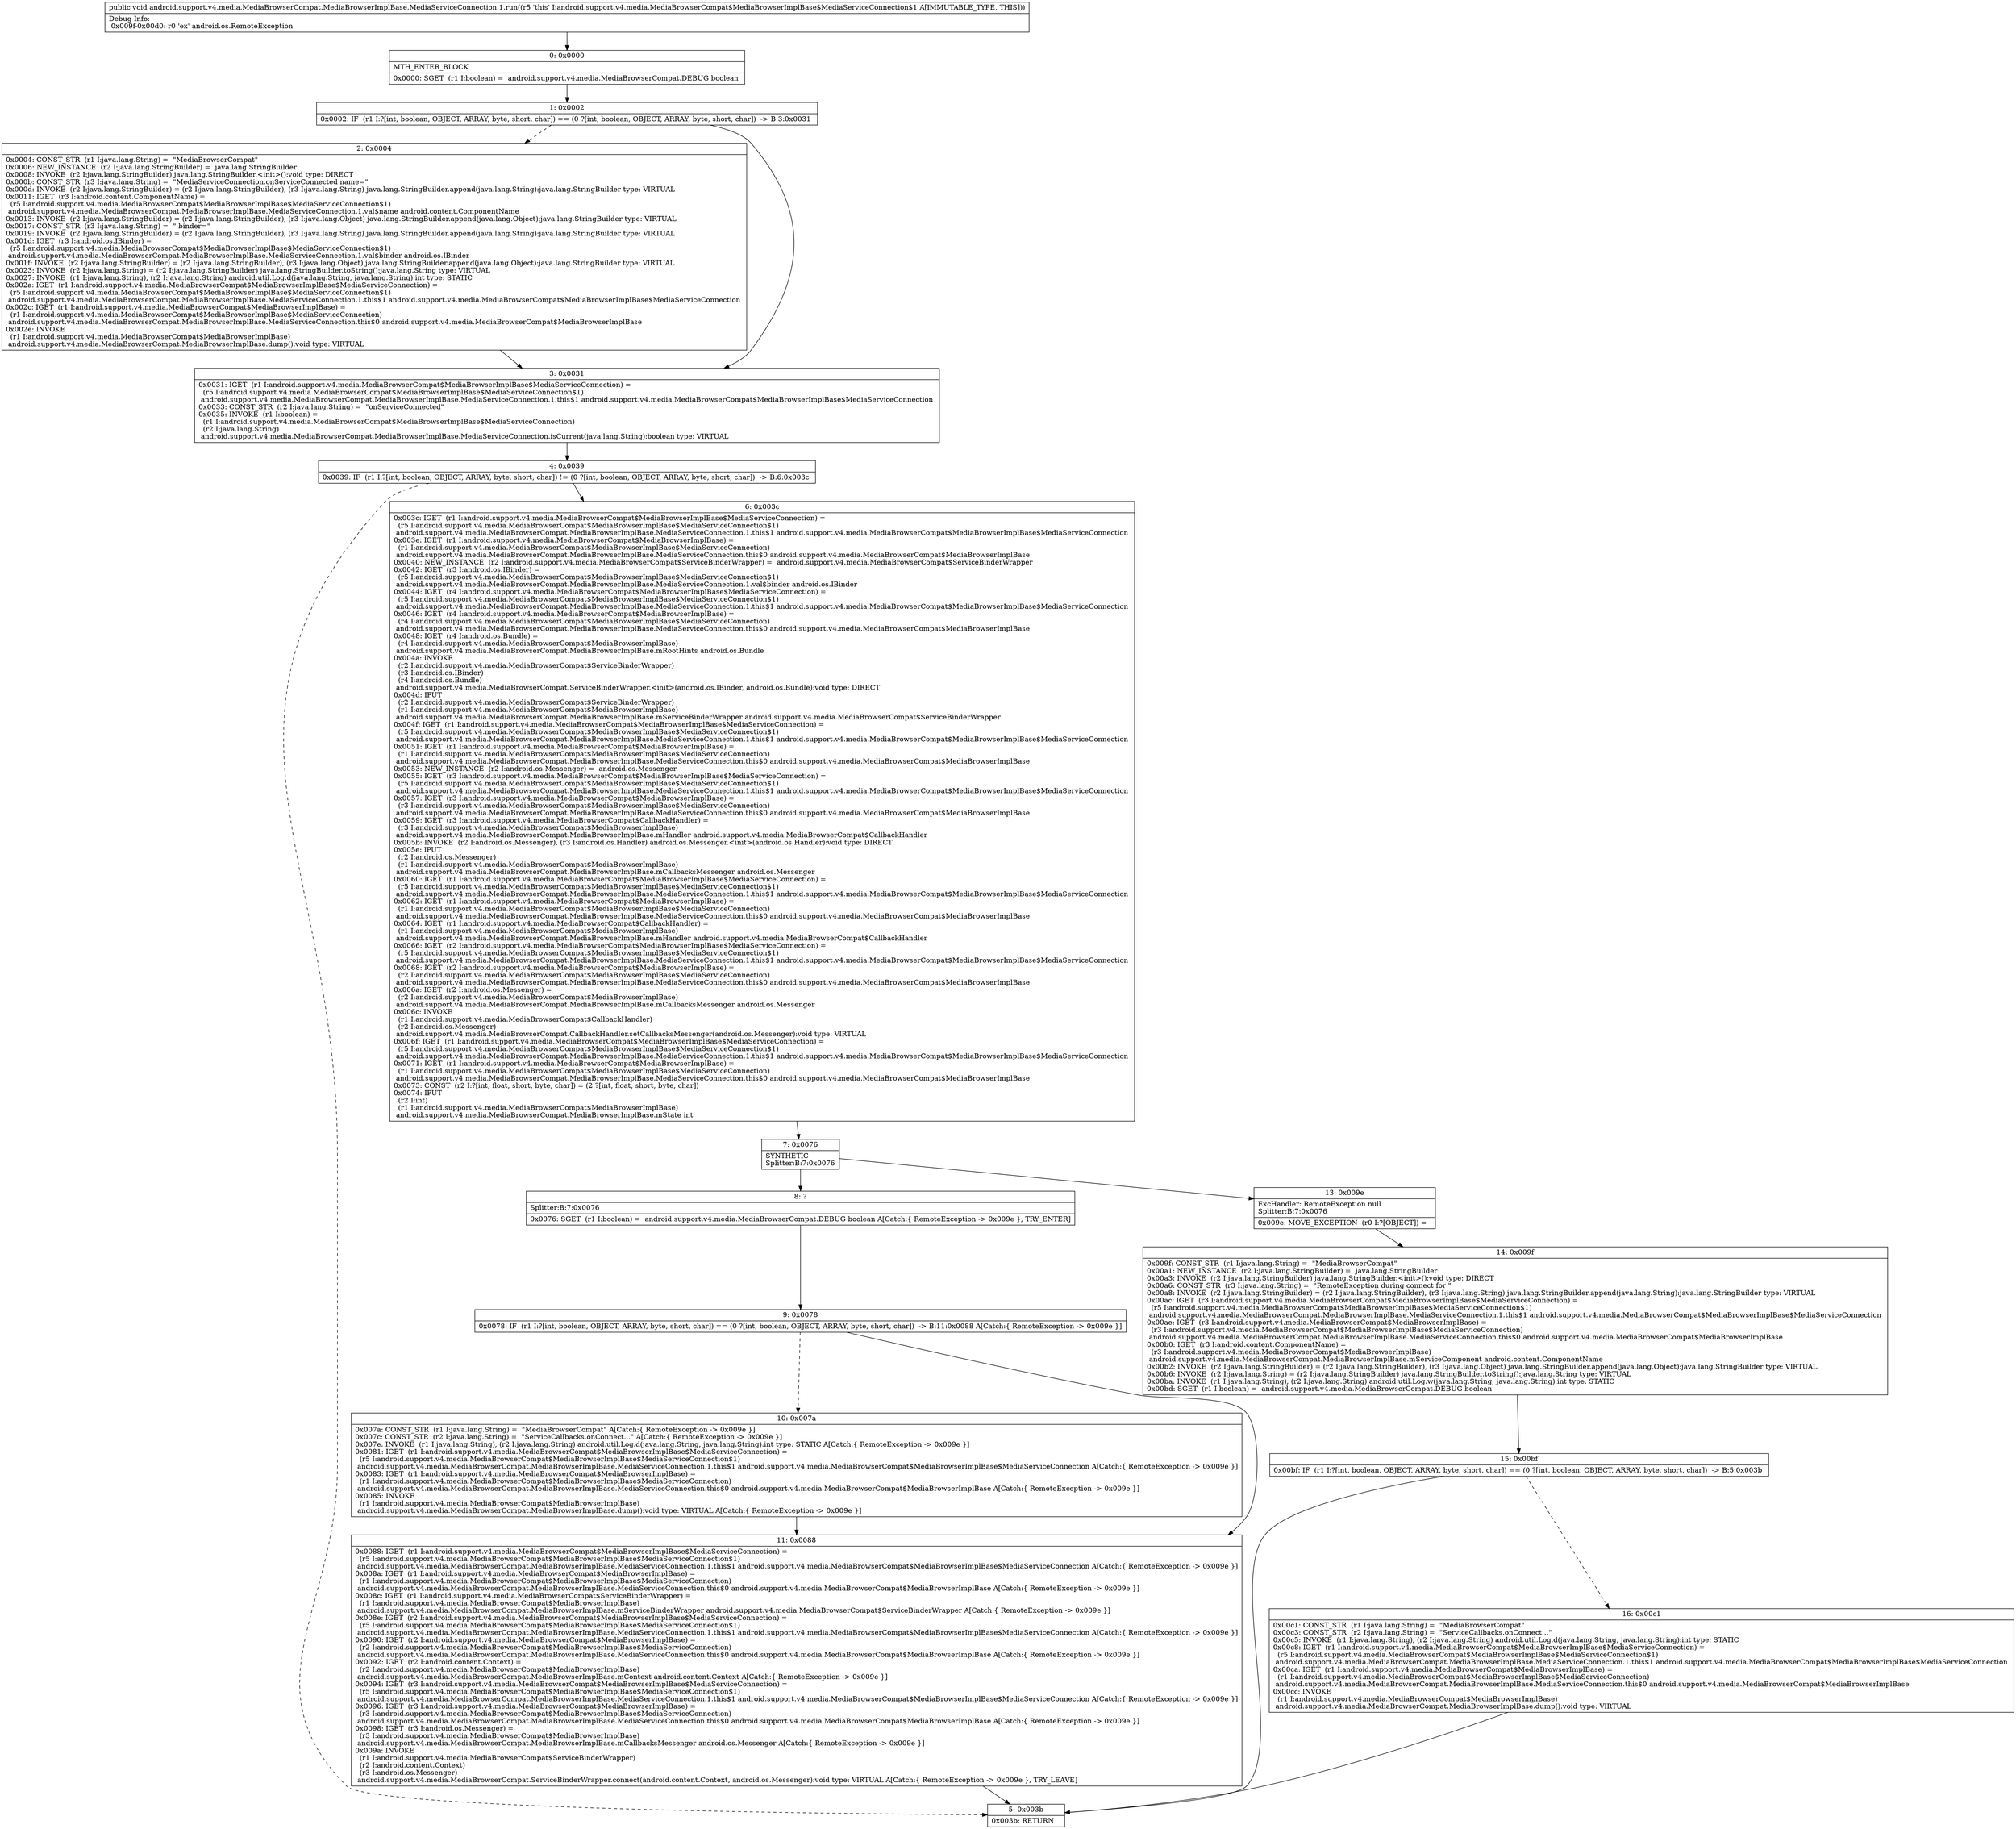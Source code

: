 digraph "CFG forandroid.support.v4.media.MediaBrowserCompat.MediaBrowserImplBase.MediaServiceConnection.1.run()V" {
Node_0 [shape=record,label="{0\:\ 0x0000|MTH_ENTER_BLOCK\l|0x0000: SGET  (r1 I:boolean) =  android.support.v4.media.MediaBrowserCompat.DEBUG boolean \l}"];
Node_1 [shape=record,label="{1\:\ 0x0002|0x0002: IF  (r1 I:?[int, boolean, OBJECT, ARRAY, byte, short, char]) == (0 ?[int, boolean, OBJECT, ARRAY, byte, short, char])  \-\> B:3:0x0031 \l}"];
Node_2 [shape=record,label="{2\:\ 0x0004|0x0004: CONST_STR  (r1 I:java.lang.String) =  \"MediaBrowserCompat\" \l0x0006: NEW_INSTANCE  (r2 I:java.lang.StringBuilder) =  java.lang.StringBuilder \l0x0008: INVOKE  (r2 I:java.lang.StringBuilder) java.lang.StringBuilder.\<init\>():void type: DIRECT \l0x000b: CONST_STR  (r3 I:java.lang.String) =  \"MediaServiceConnection.onServiceConnected name=\" \l0x000d: INVOKE  (r2 I:java.lang.StringBuilder) = (r2 I:java.lang.StringBuilder), (r3 I:java.lang.String) java.lang.StringBuilder.append(java.lang.String):java.lang.StringBuilder type: VIRTUAL \l0x0011: IGET  (r3 I:android.content.ComponentName) = \l  (r5 I:android.support.v4.media.MediaBrowserCompat$MediaBrowserImplBase$MediaServiceConnection$1)\l android.support.v4.media.MediaBrowserCompat.MediaBrowserImplBase.MediaServiceConnection.1.val$name android.content.ComponentName \l0x0013: INVOKE  (r2 I:java.lang.StringBuilder) = (r2 I:java.lang.StringBuilder), (r3 I:java.lang.Object) java.lang.StringBuilder.append(java.lang.Object):java.lang.StringBuilder type: VIRTUAL \l0x0017: CONST_STR  (r3 I:java.lang.String) =  \" binder=\" \l0x0019: INVOKE  (r2 I:java.lang.StringBuilder) = (r2 I:java.lang.StringBuilder), (r3 I:java.lang.String) java.lang.StringBuilder.append(java.lang.String):java.lang.StringBuilder type: VIRTUAL \l0x001d: IGET  (r3 I:android.os.IBinder) = \l  (r5 I:android.support.v4.media.MediaBrowserCompat$MediaBrowserImplBase$MediaServiceConnection$1)\l android.support.v4.media.MediaBrowserCompat.MediaBrowserImplBase.MediaServiceConnection.1.val$binder android.os.IBinder \l0x001f: INVOKE  (r2 I:java.lang.StringBuilder) = (r2 I:java.lang.StringBuilder), (r3 I:java.lang.Object) java.lang.StringBuilder.append(java.lang.Object):java.lang.StringBuilder type: VIRTUAL \l0x0023: INVOKE  (r2 I:java.lang.String) = (r2 I:java.lang.StringBuilder) java.lang.StringBuilder.toString():java.lang.String type: VIRTUAL \l0x0027: INVOKE  (r1 I:java.lang.String), (r2 I:java.lang.String) android.util.Log.d(java.lang.String, java.lang.String):int type: STATIC \l0x002a: IGET  (r1 I:android.support.v4.media.MediaBrowserCompat$MediaBrowserImplBase$MediaServiceConnection) = \l  (r5 I:android.support.v4.media.MediaBrowserCompat$MediaBrowserImplBase$MediaServiceConnection$1)\l android.support.v4.media.MediaBrowserCompat.MediaBrowserImplBase.MediaServiceConnection.1.this$1 android.support.v4.media.MediaBrowserCompat$MediaBrowserImplBase$MediaServiceConnection \l0x002c: IGET  (r1 I:android.support.v4.media.MediaBrowserCompat$MediaBrowserImplBase) = \l  (r1 I:android.support.v4.media.MediaBrowserCompat$MediaBrowserImplBase$MediaServiceConnection)\l android.support.v4.media.MediaBrowserCompat.MediaBrowserImplBase.MediaServiceConnection.this$0 android.support.v4.media.MediaBrowserCompat$MediaBrowserImplBase \l0x002e: INVOKE  \l  (r1 I:android.support.v4.media.MediaBrowserCompat$MediaBrowserImplBase)\l android.support.v4.media.MediaBrowserCompat.MediaBrowserImplBase.dump():void type: VIRTUAL \l}"];
Node_3 [shape=record,label="{3\:\ 0x0031|0x0031: IGET  (r1 I:android.support.v4.media.MediaBrowserCompat$MediaBrowserImplBase$MediaServiceConnection) = \l  (r5 I:android.support.v4.media.MediaBrowserCompat$MediaBrowserImplBase$MediaServiceConnection$1)\l android.support.v4.media.MediaBrowserCompat.MediaBrowserImplBase.MediaServiceConnection.1.this$1 android.support.v4.media.MediaBrowserCompat$MediaBrowserImplBase$MediaServiceConnection \l0x0033: CONST_STR  (r2 I:java.lang.String) =  \"onServiceConnected\" \l0x0035: INVOKE  (r1 I:boolean) = \l  (r1 I:android.support.v4.media.MediaBrowserCompat$MediaBrowserImplBase$MediaServiceConnection)\l  (r2 I:java.lang.String)\l android.support.v4.media.MediaBrowserCompat.MediaBrowserImplBase.MediaServiceConnection.isCurrent(java.lang.String):boolean type: VIRTUAL \l}"];
Node_4 [shape=record,label="{4\:\ 0x0039|0x0039: IF  (r1 I:?[int, boolean, OBJECT, ARRAY, byte, short, char]) != (0 ?[int, boolean, OBJECT, ARRAY, byte, short, char])  \-\> B:6:0x003c \l}"];
Node_5 [shape=record,label="{5\:\ 0x003b|0x003b: RETURN   \l}"];
Node_6 [shape=record,label="{6\:\ 0x003c|0x003c: IGET  (r1 I:android.support.v4.media.MediaBrowserCompat$MediaBrowserImplBase$MediaServiceConnection) = \l  (r5 I:android.support.v4.media.MediaBrowserCompat$MediaBrowserImplBase$MediaServiceConnection$1)\l android.support.v4.media.MediaBrowserCompat.MediaBrowserImplBase.MediaServiceConnection.1.this$1 android.support.v4.media.MediaBrowserCompat$MediaBrowserImplBase$MediaServiceConnection \l0x003e: IGET  (r1 I:android.support.v4.media.MediaBrowserCompat$MediaBrowserImplBase) = \l  (r1 I:android.support.v4.media.MediaBrowserCompat$MediaBrowserImplBase$MediaServiceConnection)\l android.support.v4.media.MediaBrowserCompat.MediaBrowserImplBase.MediaServiceConnection.this$0 android.support.v4.media.MediaBrowserCompat$MediaBrowserImplBase \l0x0040: NEW_INSTANCE  (r2 I:android.support.v4.media.MediaBrowserCompat$ServiceBinderWrapper) =  android.support.v4.media.MediaBrowserCompat$ServiceBinderWrapper \l0x0042: IGET  (r3 I:android.os.IBinder) = \l  (r5 I:android.support.v4.media.MediaBrowserCompat$MediaBrowserImplBase$MediaServiceConnection$1)\l android.support.v4.media.MediaBrowserCompat.MediaBrowserImplBase.MediaServiceConnection.1.val$binder android.os.IBinder \l0x0044: IGET  (r4 I:android.support.v4.media.MediaBrowserCompat$MediaBrowserImplBase$MediaServiceConnection) = \l  (r5 I:android.support.v4.media.MediaBrowserCompat$MediaBrowserImplBase$MediaServiceConnection$1)\l android.support.v4.media.MediaBrowserCompat.MediaBrowserImplBase.MediaServiceConnection.1.this$1 android.support.v4.media.MediaBrowserCompat$MediaBrowserImplBase$MediaServiceConnection \l0x0046: IGET  (r4 I:android.support.v4.media.MediaBrowserCompat$MediaBrowserImplBase) = \l  (r4 I:android.support.v4.media.MediaBrowserCompat$MediaBrowserImplBase$MediaServiceConnection)\l android.support.v4.media.MediaBrowserCompat.MediaBrowserImplBase.MediaServiceConnection.this$0 android.support.v4.media.MediaBrowserCompat$MediaBrowserImplBase \l0x0048: IGET  (r4 I:android.os.Bundle) = \l  (r4 I:android.support.v4.media.MediaBrowserCompat$MediaBrowserImplBase)\l android.support.v4.media.MediaBrowserCompat.MediaBrowserImplBase.mRootHints android.os.Bundle \l0x004a: INVOKE  \l  (r2 I:android.support.v4.media.MediaBrowserCompat$ServiceBinderWrapper)\l  (r3 I:android.os.IBinder)\l  (r4 I:android.os.Bundle)\l android.support.v4.media.MediaBrowserCompat.ServiceBinderWrapper.\<init\>(android.os.IBinder, android.os.Bundle):void type: DIRECT \l0x004d: IPUT  \l  (r2 I:android.support.v4.media.MediaBrowserCompat$ServiceBinderWrapper)\l  (r1 I:android.support.v4.media.MediaBrowserCompat$MediaBrowserImplBase)\l android.support.v4.media.MediaBrowserCompat.MediaBrowserImplBase.mServiceBinderWrapper android.support.v4.media.MediaBrowserCompat$ServiceBinderWrapper \l0x004f: IGET  (r1 I:android.support.v4.media.MediaBrowserCompat$MediaBrowserImplBase$MediaServiceConnection) = \l  (r5 I:android.support.v4.media.MediaBrowserCompat$MediaBrowserImplBase$MediaServiceConnection$1)\l android.support.v4.media.MediaBrowserCompat.MediaBrowserImplBase.MediaServiceConnection.1.this$1 android.support.v4.media.MediaBrowserCompat$MediaBrowserImplBase$MediaServiceConnection \l0x0051: IGET  (r1 I:android.support.v4.media.MediaBrowserCompat$MediaBrowserImplBase) = \l  (r1 I:android.support.v4.media.MediaBrowserCompat$MediaBrowserImplBase$MediaServiceConnection)\l android.support.v4.media.MediaBrowserCompat.MediaBrowserImplBase.MediaServiceConnection.this$0 android.support.v4.media.MediaBrowserCompat$MediaBrowserImplBase \l0x0053: NEW_INSTANCE  (r2 I:android.os.Messenger) =  android.os.Messenger \l0x0055: IGET  (r3 I:android.support.v4.media.MediaBrowserCompat$MediaBrowserImplBase$MediaServiceConnection) = \l  (r5 I:android.support.v4.media.MediaBrowserCompat$MediaBrowserImplBase$MediaServiceConnection$1)\l android.support.v4.media.MediaBrowserCompat.MediaBrowserImplBase.MediaServiceConnection.1.this$1 android.support.v4.media.MediaBrowserCompat$MediaBrowserImplBase$MediaServiceConnection \l0x0057: IGET  (r3 I:android.support.v4.media.MediaBrowserCompat$MediaBrowserImplBase) = \l  (r3 I:android.support.v4.media.MediaBrowserCompat$MediaBrowserImplBase$MediaServiceConnection)\l android.support.v4.media.MediaBrowserCompat.MediaBrowserImplBase.MediaServiceConnection.this$0 android.support.v4.media.MediaBrowserCompat$MediaBrowserImplBase \l0x0059: IGET  (r3 I:android.support.v4.media.MediaBrowserCompat$CallbackHandler) = \l  (r3 I:android.support.v4.media.MediaBrowserCompat$MediaBrowserImplBase)\l android.support.v4.media.MediaBrowserCompat.MediaBrowserImplBase.mHandler android.support.v4.media.MediaBrowserCompat$CallbackHandler \l0x005b: INVOKE  (r2 I:android.os.Messenger), (r3 I:android.os.Handler) android.os.Messenger.\<init\>(android.os.Handler):void type: DIRECT \l0x005e: IPUT  \l  (r2 I:android.os.Messenger)\l  (r1 I:android.support.v4.media.MediaBrowserCompat$MediaBrowserImplBase)\l android.support.v4.media.MediaBrowserCompat.MediaBrowserImplBase.mCallbacksMessenger android.os.Messenger \l0x0060: IGET  (r1 I:android.support.v4.media.MediaBrowserCompat$MediaBrowserImplBase$MediaServiceConnection) = \l  (r5 I:android.support.v4.media.MediaBrowserCompat$MediaBrowserImplBase$MediaServiceConnection$1)\l android.support.v4.media.MediaBrowserCompat.MediaBrowserImplBase.MediaServiceConnection.1.this$1 android.support.v4.media.MediaBrowserCompat$MediaBrowserImplBase$MediaServiceConnection \l0x0062: IGET  (r1 I:android.support.v4.media.MediaBrowserCompat$MediaBrowserImplBase) = \l  (r1 I:android.support.v4.media.MediaBrowserCompat$MediaBrowserImplBase$MediaServiceConnection)\l android.support.v4.media.MediaBrowserCompat.MediaBrowserImplBase.MediaServiceConnection.this$0 android.support.v4.media.MediaBrowserCompat$MediaBrowserImplBase \l0x0064: IGET  (r1 I:android.support.v4.media.MediaBrowserCompat$CallbackHandler) = \l  (r1 I:android.support.v4.media.MediaBrowserCompat$MediaBrowserImplBase)\l android.support.v4.media.MediaBrowserCompat.MediaBrowserImplBase.mHandler android.support.v4.media.MediaBrowserCompat$CallbackHandler \l0x0066: IGET  (r2 I:android.support.v4.media.MediaBrowserCompat$MediaBrowserImplBase$MediaServiceConnection) = \l  (r5 I:android.support.v4.media.MediaBrowserCompat$MediaBrowserImplBase$MediaServiceConnection$1)\l android.support.v4.media.MediaBrowserCompat.MediaBrowserImplBase.MediaServiceConnection.1.this$1 android.support.v4.media.MediaBrowserCompat$MediaBrowserImplBase$MediaServiceConnection \l0x0068: IGET  (r2 I:android.support.v4.media.MediaBrowserCompat$MediaBrowserImplBase) = \l  (r2 I:android.support.v4.media.MediaBrowserCompat$MediaBrowserImplBase$MediaServiceConnection)\l android.support.v4.media.MediaBrowserCompat.MediaBrowserImplBase.MediaServiceConnection.this$0 android.support.v4.media.MediaBrowserCompat$MediaBrowserImplBase \l0x006a: IGET  (r2 I:android.os.Messenger) = \l  (r2 I:android.support.v4.media.MediaBrowserCompat$MediaBrowserImplBase)\l android.support.v4.media.MediaBrowserCompat.MediaBrowserImplBase.mCallbacksMessenger android.os.Messenger \l0x006c: INVOKE  \l  (r1 I:android.support.v4.media.MediaBrowserCompat$CallbackHandler)\l  (r2 I:android.os.Messenger)\l android.support.v4.media.MediaBrowserCompat.CallbackHandler.setCallbacksMessenger(android.os.Messenger):void type: VIRTUAL \l0x006f: IGET  (r1 I:android.support.v4.media.MediaBrowserCompat$MediaBrowserImplBase$MediaServiceConnection) = \l  (r5 I:android.support.v4.media.MediaBrowserCompat$MediaBrowserImplBase$MediaServiceConnection$1)\l android.support.v4.media.MediaBrowserCompat.MediaBrowserImplBase.MediaServiceConnection.1.this$1 android.support.v4.media.MediaBrowserCompat$MediaBrowserImplBase$MediaServiceConnection \l0x0071: IGET  (r1 I:android.support.v4.media.MediaBrowserCompat$MediaBrowserImplBase) = \l  (r1 I:android.support.v4.media.MediaBrowserCompat$MediaBrowserImplBase$MediaServiceConnection)\l android.support.v4.media.MediaBrowserCompat.MediaBrowserImplBase.MediaServiceConnection.this$0 android.support.v4.media.MediaBrowserCompat$MediaBrowserImplBase \l0x0073: CONST  (r2 I:?[int, float, short, byte, char]) = (2 ?[int, float, short, byte, char]) \l0x0074: IPUT  \l  (r2 I:int)\l  (r1 I:android.support.v4.media.MediaBrowserCompat$MediaBrowserImplBase)\l android.support.v4.media.MediaBrowserCompat.MediaBrowserImplBase.mState int \l}"];
Node_7 [shape=record,label="{7\:\ 0x0076|SYNTHETIC\lSplitter:B:7:0x0076\l}"];
Node_8 [shape=record,label="{8\:\ ?|Splitter:B:7:0x0076\l|0x0076: SGET  (r1 I:boolean) =  android.support.v4.media.MediaBrowserCompat.DEBUG boolean A[Catch:\{ RemoteException \-\> 0x009e \}, TRY_ENTER]\l}"];
Node_9 [shape=record,label="{9\:\ 0x0078|0x0078: IF  (r1 I:?[int, boolean, OBJECT, ARRAY, byte, short, char]) == (0 ?[int, boolean, OBJECT, ARRAY, byte, short, char])  \-\> B:11:0x0088 A[Catch:\{ RemoteException \-\> 0x009e \}]\l}"];
Node_10 [shape=record,label="{10\:\ 0x007a|0x007a: CONST_STR  (r1 I:java.lang.String) =  \"MediaBrowserCompat\" A[Catch:\{ RemoteException \-\> 0x009e \}]\l0x007c: CONST_STR  (r2 I:java.lang.String) =  \"ServiceCallbacks.onConnect...\" A[Catch:\{ RemoteException \-\> 0x009e \}]\l0x007e: INVOKE  (r1 I:java.lang.String), (r2 I:java.lang.String) android.util.Log.d(java.lang.String, java.lang.String):int type: STATIC A[Catch:\{ RemoteException \-\> 0x009e \}]\l0x0081: IGET  (r1 I:android.support.v4.media.MediaBrowserCompat$MediaBrowserImplBase$MediaServiceConnection) = \l  (r5 I:android.support.v4.media.MediaBrowserCompat$MediaBrowserImplBase$MediaServiceConnection$1)\l android.support.v4.media.MediaBrowserCompat.MediaBrowserImplBase.MediaServiceConnection.1.this$1 android.support.v4.media.MediaBrowserCompat$MediaBrowserImplBase$MediaServiceConnection A[Catch:\{ RemoteException \-\> 0x009e \}]\l0x0083: IGET  (r1 I:android.support.v4.media.MediaBrowserCompat$MediaBrowserImplBase) = \l  (r1 I:android.support.v4.media.MediaBrowserCompat$MediaBrowserImplBase$MediaServiceConnection)\l android.support.v4.media.MediaBrowserCompat.MediaBrowserImplBase.MediaServiceConnection.this$0 android.support.v4.media.MediaBrowserCompat$MediaBrowserImplBase A[Catch:\{ RemoteException \-\> 0x009e \}]\l0x0085: INVOKE  \l  (r1 I:android.support.v4.media.MediaBrowserCompat$MediaBrowserImplBase)\l android.support.v4.media.MediaBrowserCompat.MediaBrowserImplBase.dump():void type: VIRTUAL A[Catch:\{ RemoteException \-\> 0x009e \}]\l}"];
Node_11 [shape=record,label="{11\:\ 0x0088|0x0088: IGET  (r1 I:android.support.v4.media.MediaBrowserCompat$MediaBrowserImplBase$MediaServiceConnection) = \l  (r5 I:android.support.v4.media.MediaBrowserCompat$MediaBrowserImplBase$MediaServiceConnection$1)\l android.support.v4.media.MediaBrowserCompat.MediaBrowserImplBase.MediaServiceConnection.1.this$1 android.support.v4.media.MediaBrowserCompat$MediaBrowserImplBase$MediaServiceConnection A[Catch:\{ RemoteException \-\> 0x009e \}]\l0x008a: IGET  (r1 I:android.support.v4.media.MediaBrowserCompat$MediaBrowserImplBase) = \l  (r1 I:android.support.v4.media.MediaBrowserCompat$MediaBrowserImplBase$MediaServiceConnection)\l android.support.v4.media.MediaBrowserCompat.MediaBrowserImplBase.MediaServiceConnection.this$0 android.support.v4.media.MediaBrowserCompat$MediaBrowserImplBase A[Catch:\{ RemoteException \-\> 0x009e \}]\l0x008c: IGET  (r1 I:android.support.v4.media.MediaBrowserCompat$ServiceBinderWrapper) = \l  (r1 I:android.support.v4.media.MediaBrowserCompat$MediaBrowserImplBase)\l android.support.v4.media.MediaBrowserCompat.MediaBrowserImplBase.mServiceBinderWrapper android.support.v4.media.MediaBrowserCompat$ServiceBinderWrapper A[Catch:\{ RemoteException \-\> 0x009e \}]\l0x008e: IGET  (r2 I:android.support.v4.media.MediaBrowserCompat$MediaBrowserImplBase$MediaServiceConnection) = \l  (r5 I:android.support.v4.media.MediaBrowserCompat$MediaBrowserImplBase$MediaServiceConnection$1)\l android.support.v4.media.MediaBrowserCompat.MediaBrowserImplBase.MediaServiceConnection.1.this$1 android.support.v4.media.MediaBrowserCompat$MediaBrowserImplBase$MediaServiceConnection A[Catch:\{ RemoteException \-\> 0x009e \}]\l0x0090: IGET  (r2 I:android.support.v4.media.MediaBrowserCompat$MediaBrowserImplBase) = \l  (r2 I:android.support.v4.media.MediaBrowserCompat$MediaBrowserImplBase$MediaServiceConnection)\l android.support.v4.media.MediaBrowserCompat.MediaBrowserImplBase.MediaServiceConnection.this$0 android.support.v4.media.MediaBrowserCompat$MediaBrowserImplBase A[Catch:\{ RemoteException \-\> 0x009e \}]\l0x0092: IGET  (r2 I:android.content.Context) = \l  (r2 I:android.support.v4.media.MediaBrowserCompat$MediaBrowserImplBase)\l android.support.v4.media.MediaBrowserCompat.MediaBrowserImplBase.mContext android.content.Context A[Catch:\{ RemoteException \-\> 0x009e \}]\l0x0094: IGET  (r3 I:android.support.v4.media.MediaBrowserCompat$MediaBrowserImplBase$MediaServiceConnection) = \l  (r5 I:android.support.v4.media.MediaBrowserCompat$MediaBrowserImplBase$MediaServiceConnection$1)\l android.support.v4.media.MediaBrowserCompat.MediaBrowserImplBase.MediaServiceConnection.1.this$1 android.support.v4.media.MediaBrowserCompat$MediaBrowserImplBase$MediaServiceConnection A[Catch:\{ RemoteException \-\> 0x009e \}]\l0x0096: IGET  (r3 I:android.support.v4.media.MediaBrowserCompat$MediaBrowserImplBase) = \l  (r3 I:android.support.v4.media.MediaBrowserCompat$MediaBrowserImplBase$MediaServiceConnection)\l android.support.v4.media.MediaBrowserCompat.MediaBrowserImplBase.MediaServiceConnection.this$0 android.support.v4.media.MediaBrowserCompat$MediaBrowserImplBase A[Catch:\{ RemoteException \-\> 0x009e \}]\l0x0098: IGET  (r3 I:android.os.Messenger) = \l  (r3 I:android.support.v4.media.MediaBrowserCompat$MediaBrowserImplBase)\l android.support.v4.media.MediaBrowserCompat.MediaBrowserImplBase.mCallbacksMessenger android.os.Messenger A[Catch:\{ RemoteException \-\> 0x009e \}]\l0x009a: INVOKE  \l  (r1 I:android.support.v4.media.MediaBrowserCompat$ServiceBinderWrapper)\l  (r2 I:android.content.Context)\l  (r3 I:android.os.Messenger)\l android.support.v4.media.MediaBrowserCompat.ServiceBinderWrapper.connect(android.content.Context, android.os.Messenger):void type: VIRTUAL A[Catch:\{ RemoteException \-\> 0x009e \}, TRY_LEAVE]\l}"];
Node_13 [shape=record,label="{13\:\ 0x009e|ExcHandler: RemoteException null\lSplitter:B:7:0x0076\l|0x009e: MOVE_EXCEPTION  (r0 I:?[OBJECT]) =  \l}"];
Node_14 [shape=record,label="{14\:\ 0x009f|0x009f: CONST_STR  (r1 I:java.lang.String) =  \"MediaBrowserCompat\" \l0x00a1: NEW_INSTANCE  (r2 I:java.lang.StringBuilder) =  java.lang.StringBuilder \l0x00a3: INVOKE  (r2 I:java.lang.StringBuilder) java.lang.StringBuilder.\<init\>():void type: DIRECT \l0x00a6: CONST_STR  (r3 I:java.lang.String) =  \"RemoteException during connect for \" \l0x00a8: INVOKE  (r2 I:java.lang.StringBuilder) = (r2 I:java.lang.StringBuilder), (r3 I:java.lang.String) java.lang.StringBuilder.append(java.lang.String):java.lang.StringBuilder type: VIRTUAL \l0x00ac: IGET  (r3 I:android.support.v4.media.MediaBrowserCompat$MediaBrowserImplBase$MediaServiceConnection) = \l  (r5 I:android.support.v4.media.MediaBrowserCompat$MediaBrowserImplBase$MediaServiceConnection$1)\l android.support.v4.media.MediaBrowserCompat.MediaBrowserImplBase.MediaServiceConnection.1.this$1 android.support.v4.media.MediaBrowserCompat$MediaBrowserImplBase$MediaServiceConnection \l0x00ae: IGET  (r3 I:android.support.v4.media.MediaBrowserCompat$MediaBrowserImplBase) = \l  (r3 I:android.support.v4.media.MediaBrowserCompat$MediaBrowserImplBase$MediaServiceConnection)\l android.support.v4.media.MediaBrowserCompat.MediaBrowserImplBase.MediaServiceConnection.this$0 android.support.v4.media.MediaBrowserCompat$MediaBrowserImplBase \l0x00b0: IGET  (r3 I:android.content.ComponentName) = \l  (r3 I:android.support.v4.media.MediaBrowserCompat$MediaBrowserImplBase)\l android.support.v4.media.MediaBrowserCompat.MediaBrowserImplBase.mServiceComponent android.content.ComponentName \l0x00b2: INVOKE  (r2 I:java.lang.StringBuilder) = (r2 I:java.lang.StringBuilder), (r3 I:java.lang.Object) java.lang.StringBuilder.append(java.lang.Object):java.lang.StringBuilder type: VIRTUAL \l0x00b6: INVOKE  (r2 I:java.lang.String) = (r2 I:java.lang.StringBuilder) java.lang.StringBuilder.toString():java.lang.String type: VIRTUAL \l0x00ba: INVOKE  (r1 I:java.lang.String), (r2 I:java.lang.String) android.util.Log.w(java.lang.String, java.lang.String):int type: STATIC \l0x00bd: SGET  (r1 I:boolean) =  android.support.v4.media.MediaBrowserCompat.DEBUG boolean \l}"];
Node_15 [shape=record,label="{15\:\ 0x00bf|0x00bf: IF  (r1 I:?[int, boolean, OBJECT, ARRAY, byte, short, char]) == (0 ?[int, boolean, OBJECT, ARRAY, byte, short, char])  \-\> B:5:0x003b \l}"];
Node_16 [shape=record,label="{16\:\ 0x00c1|0x00c1: CONST_STR  (r1 I:java.lang.String) =  \"MediaBrowserCompat\" \l0x00c3: CONST_STR  (r2 I:java.lang.String) =  \"ServiceCallbacks.onConnect...\" \l0x00c5: INVOKE  (r1 I:java.lang.String), (r2 I:java.lang.String) android.util.Log.d(java.lang.String, java.lang.String):int type: STATIC \l0x00c8: IGET  (r1 I:android.support.v4.media.MediaBrowserCompat$MediaBrowserImplBase$MediaServiceConnection) = \l  (r5 I:android.support.v4.media.MediaBrowserCompat$MediaBrowserImplBase$MediaServiceConnection$1)\l android.support.v4.media.MediaBrowserCompat.MediaBrowserImplBase.MediaServiceConnection.1.this$1 android.support.v4.media.MediaBrowserCompat$MediaBrowserImplBase$MediaServiceConnection \l0x00ca: IGET  (r1 I:android.support.v4.media.MediaBrowserCompat$MediaBrowserImplBase) = \l  (r1 I:android.support.v4.media.MediaBrowserCompat$MediaBrowserImplBase$MediaServiceConnection)\l android.support.v4.media.MediaBrowserCompat.MediaBrowserImplBase.MediaServiceConnection.this$0 android.support.v4.media.MediaBrowserCompat$MediaBrowserImplBase \l0x00cc: INVOKE  \l  (r1 I:android.support.v4.media.MediaBrowserCompat$MediaBrowserImplBase)\l android.support.v4.media.MediaBrowserCompat.MediaBrowserImplBase.dump():void type: VIRTUAL \l}"];
MethodNode[shape=record,label="{public void android.support.v4.media.MediaBrowserCompat.MediaBrowserImplBase.MediaServiceConnection.1.run((r5 'this' I:android.support.v4.media.MediaBrowserCompat$MediaBrowserImplBase$MediaServiceConnection$1 A[IMMUTABLE_TYPE, THIS]))  | Debug Info:\l  0x009f\-0x00d0: r0 'ex' android.os.RemoteException\l}"];
MethodNode -> Node_0;
Node_0 -> Node_1;
Node_1 -> Node_2[style=dashed];
Node_1 -> Node_3;
Node_2 -> Node_3;
Node_3 -> Node_4;
Node_4 -> Node_5[style=dashed];
Node_4 -> Node_6;
Node_6 -> Node_7;
Node_7 -> Node_8;
Node_7 -> Node_13;
Node_8 -> Node_9;
Node_9 -> Node_10[style=dashed];
Node_9 -> Node_11;
Node_10 -> Node_11;
Node_11 -> Node_5;
Node_13 -> Node_14;
Node_14 -> Node_15;
Node_15 -> Node_5;
Node_15 -> Node_16[style=dashed];
Node_16 -> Node_5;
}

